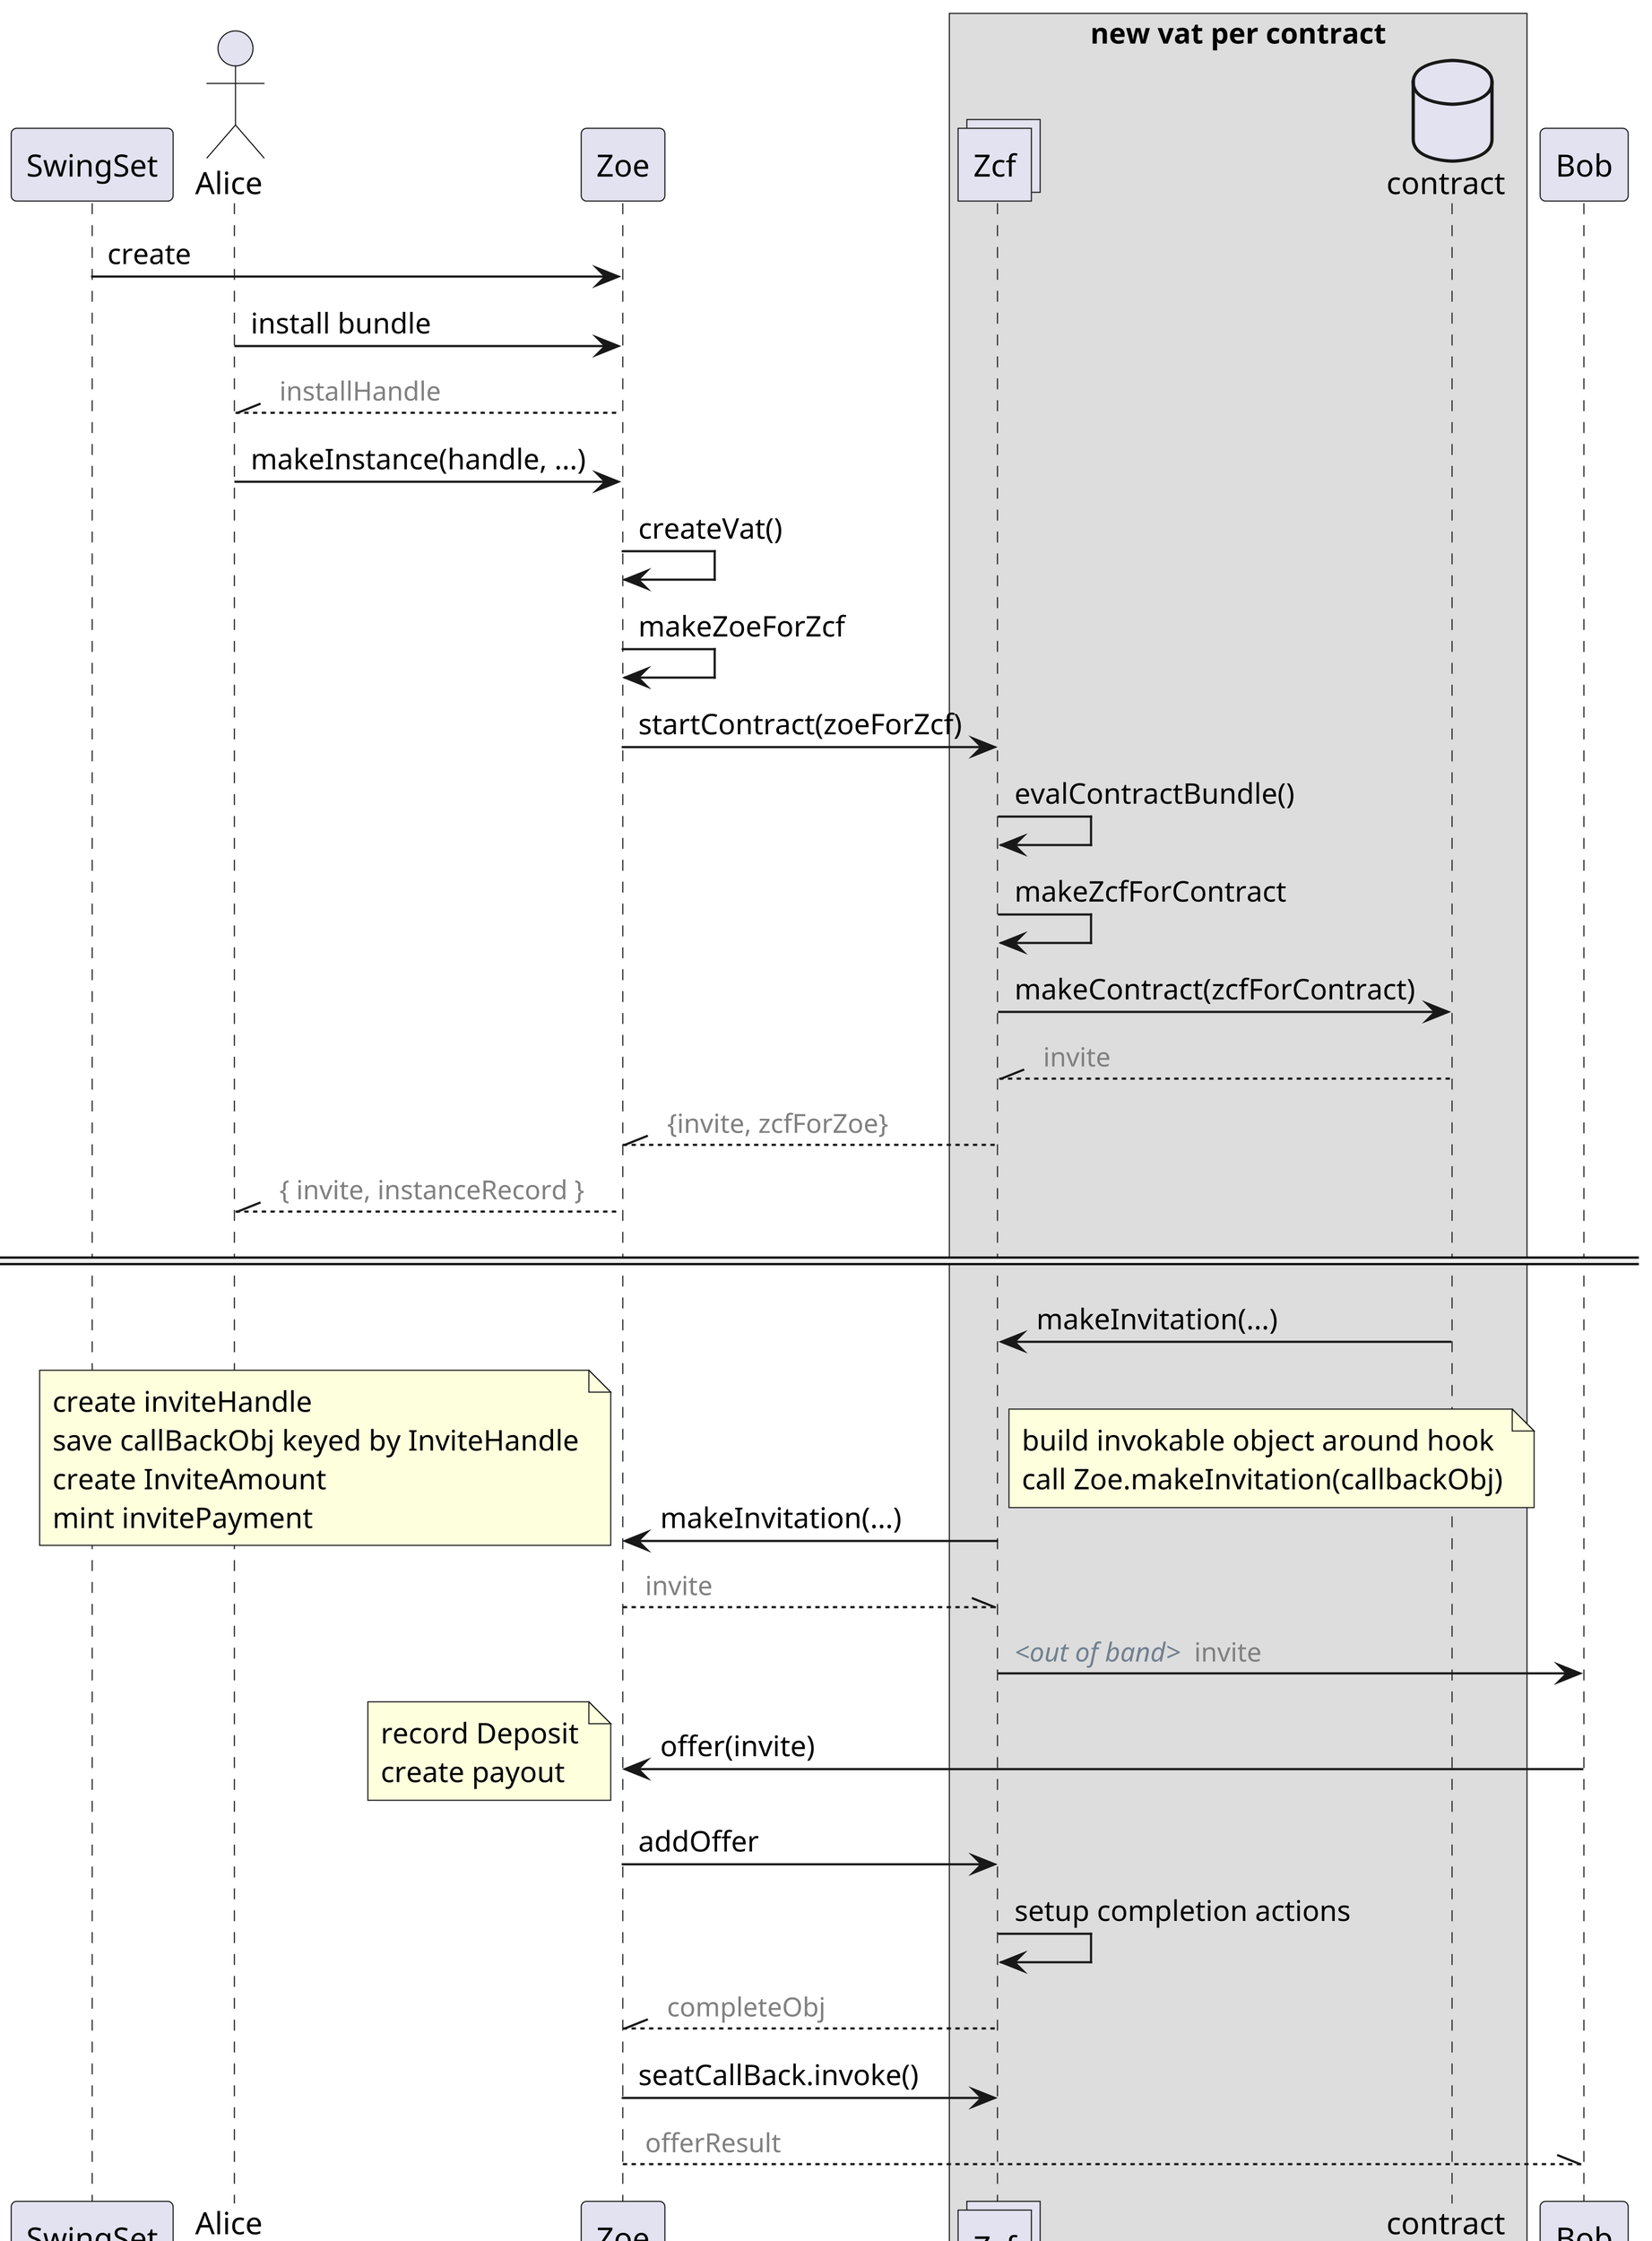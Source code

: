 
@startuml Zoe communication with Zcf
scale 8

participant SwingSet
actor Alice
participant Zoe
box new vat per contract
collections Zcf
database contract
end box

SwingSet -> Zoe : create
Alice -> Zoe : install bundle
Alice //-- Zoe : <font color=gray><size:12> installHandle
Alice -> Zoe : makeInstance(handle, ...)
Zoe -> Zoe : createVat()
Zoe -> Zoe : makeZoeForZcf
Zoe -> Zcf : startContract(zoeForZcf)
Zcf -> Zcf : evalContractBundle()
Zcf -> Zcf : makeZcfForContract
Zcf -> contract : makeContract(zcfForContract)
contract --\\ Zcf : <font color=gray><size:12> invite
Zcf --\\ Zoe : <font color=gray><size:12> {invite, zcfForZoe}
Alice //-- Zoe : <font color=gray><size:12> { invite, instanceRecord }

====
contract -> Zcf : makeInvitation(...)
Zcf -> Zoe : makeInvitation(...)
note right
build invokable object around hook
call Zoe.makeInvitation(callbackObj)
end note
note left
create inviteHandle
save callBackObj keyed by InviteHandle
create InviteAmount
mint invitePayment
end note

Zoe --\\ Zcf : <font color=gray><size:12> invite
Zcf -> Bob :  <font color=slategray><size:12>//<out of band>// <font color=gray><size:12> invite
Bob -> Zoe : offer(invite)
note left
record Deposit
create payout
end note
Zoe -> Zcf : addOffer
Zcf -> Zcf : setup completion actions
Zcf --\\ Zoe : <font color=gray><size:12> completeObj
Zoe -> Zcf : seatCallBack.invoke()
Zoe --\\ Bob : <font color=gray><size:12> offerResult

@enduml
